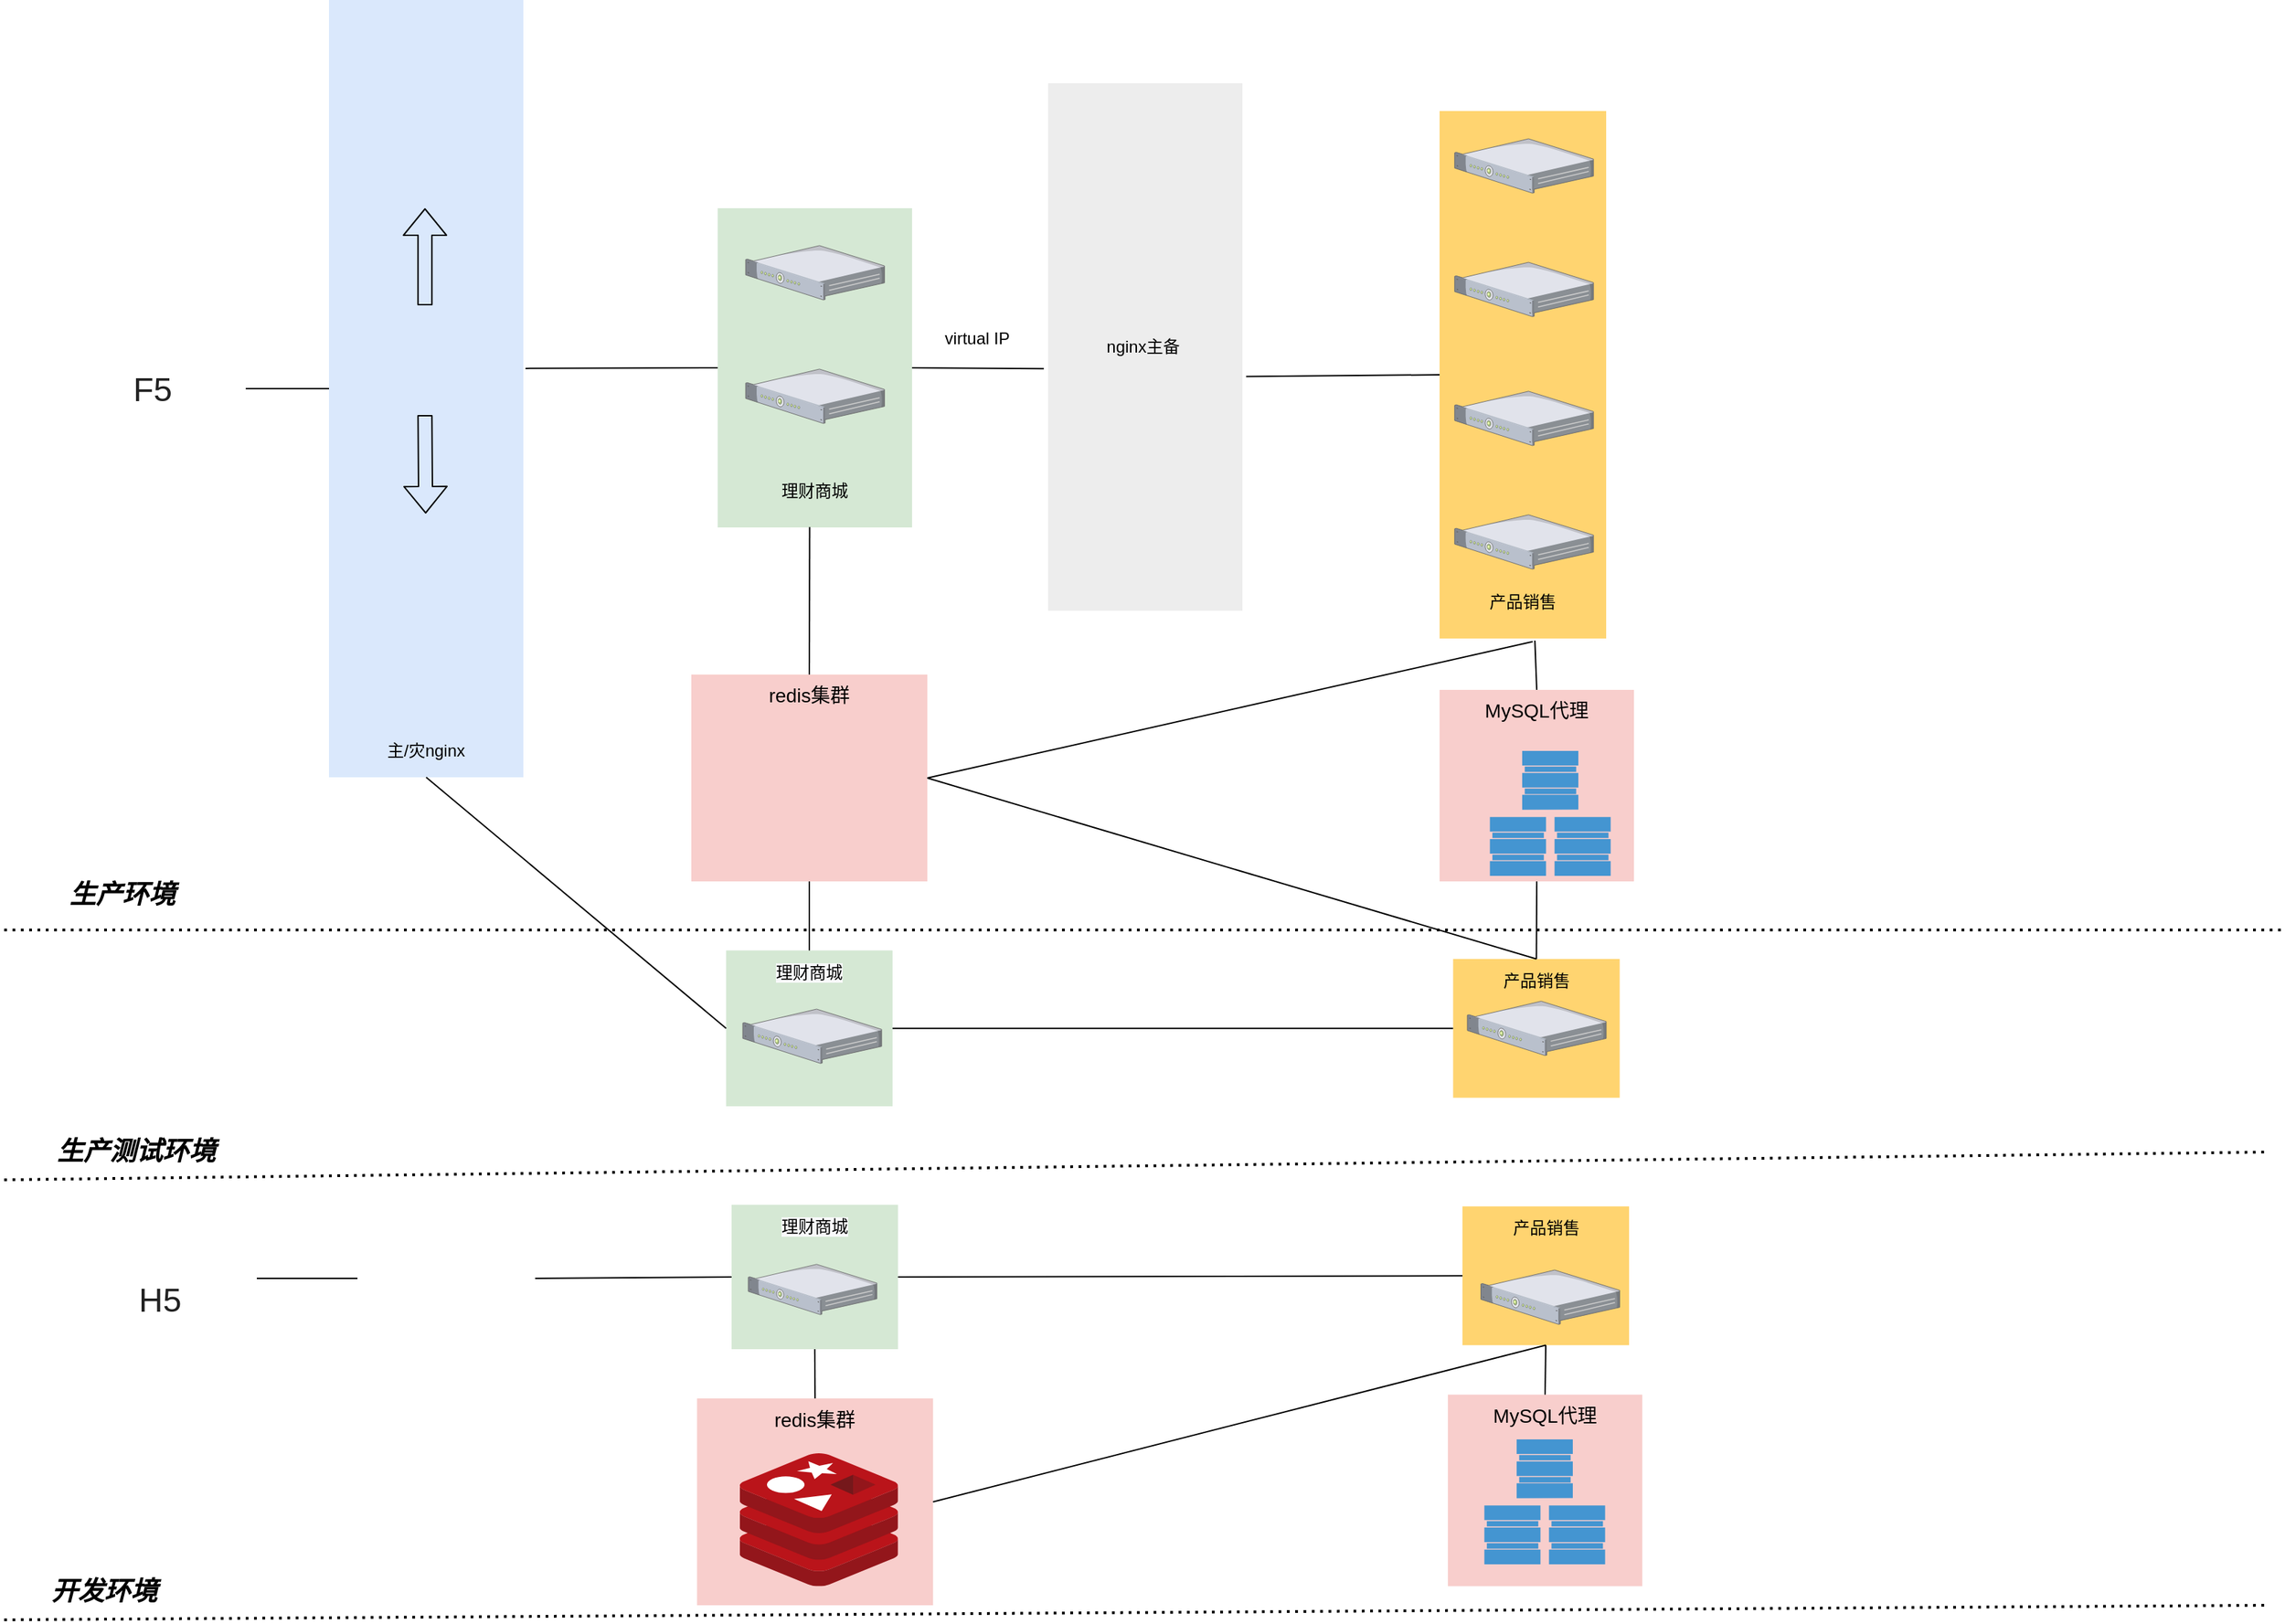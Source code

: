 <mxfile version="14.9.5" type="github">
  <diagram name="Page-1" id="e3a06f82-3646-2815-327d-82caf3d4e204">
    <mxGraphModel dx="3128" dy="633" grid="1" gridSize="10" guides="1" tooltips="1" connect="1" arrows="1" fold="1" page="1" pageScale="1.5" pageWidth="1169" pageHeight="826" background="none" math="0" shadow="0">
      <root>
        <mxCell id="0" style=";html=1;" />
        <mxCell id="1" style=";html=1;" parent="0" />
        <mxCell id="81p-GkbOqXq8LAXijxVz-116" value="MySQL代理" style="whiteSpace=wrap;html=1;fillColor=#f8cecc;fontSize=14;strokeColor=none;verticalAlign=top;" vertex="1" parent="1">
          <mxGeometry x="1120" y="2264.76" width="140" height="138" as="geometry" />
        </mxCell>
        <mxCell id="81p-GkbOqXq8LAXijxVz-117" value="redis集群" style="whiteSpace=wrap;html=1;fillColor=#f8cecc;fontSize=14;strokeColor=none;verticalAlign=top;" vertex="1" parent="1">
          <mxGeometry x="579.13" y="2267.5" width="170" height="149" as="geometry" />
        </mxCell>
        <mxCell id="81p-GkbOqXq8LAXijxVz-94" value="MySQL代理" style="whiteSpace=wrap;html=1;fillColor=#f8cecc;fontSize=14;strokeColor=none;verticalAlign=top;" vertex="1" parent="1">
          <mxGeometry x="1114" y="1757" width="140" height="138" as="geometry" />
        </mxCell>
        <mxCell id="81p-GkbOqXq8LAXijxVz-93" value="redis集群" style="whiteSpace=wrap;html=1;fillColor=#f8cecc;fontSize=14;strokeColor=none;verticalAlign=top;" vertex="1" parent="1">
          <mxGeometry x="575" y="1746" width="170" height="149" as="geometry" />
        </mxCell>
        <mxCell id="81p-GkbOqXq8LAXijxVz-89" value="&lt;span style=&quot;font-size: 12px ; text-align: left&quot;&gt;产品销售&lt;/span&gt;" style="whiteSpace=wrap;html=1;fillColor=#FFD470;gradientColor=none;fontSize=14;strokeColor=none;verticalAlign=top;" vertex="1" parent="1">
          <mxGeometry x="1123.75" y="1950.87" width="120" height="100" as="geometry" />
        </mxCell>
        <mxCell id="81p-GkbOqXq8LAXijxVz-88" value="&lt;span style=&quot;color: rgb(0 , 0 , 0) ; font-family: &amp;#34;helvetica&amp;#34; ; font-size: 12px ; font-style: normal ; font-weight: 400 ; letter-spacing: normal ; text-align: left ; text-indent: 0px ; text-transform: none ; word-spacing: 0px ; background-color: rgb(248 , 249 , 250) ; display: inline ; float: none&quot;&gt;理财商城&lt;/span&gt;&lt;br&gt;" style="whiteSpace=wrap;html=1;fillColor=#d5e8d4;fontSize=14;strokeColor=none;verticalAlign=top;" vertex="1" parent="1">
          <mxGeometry x="600.07" y="1944.73" width="119.87" height="112.27" as="geometry" />
        </mxCell>
        <mxCell id="81p-GkbOqXq8LAXijxVz-80" value="" style="whiteSpace=wrap;html=1;fillColor=#FFD470;gradientColor=none;fontSize=14;strokeColor=none;verticalAlign=top;" vertex="1" parent="1">
          <mxGeometry x="1114" y="1340" width="120" height="380" as="geometry" />
        </mxCell>
        <mxCell id="81p-GkbOqXq8LAXijxVz-77" value="" style="whiteSpace=wrap;html=1;fillColor=#d5e8d4;fontSize=14;strokeColor=none;verticalAlign=top;" vertex="1" parent="1">
          <mxGeometry x="594" y="1410" width="140" height="230" as="geometry" />
        </mxCell>
        <mxCell id="81p-GkbOqXq8LAXijxVz-75" value="" style="whiteSpace=wrap;html=1;fillColor=#EDEDED;fontSize=14;strokeColor=none;verticalAlign=top;" vertex="1" parent="1">
          <mxGeometry x="832" y="1320" width="140" height="380" as="geometry" />
        </mxCell>
        <mxCell id="81p-GkbOqXq8LAXijxVz-73" value="" style="whiteSpace=wrap;html=1;fillColor=#dae8fc;fontSize=14;strokeColor=none;verticalAlign=top;" vertex="1" parent="1">
          <mxGeometry x="314" y="1260" width="140" height="560" as="geometry" />
        </mxCell>
        <mxCell id="81p-GkbOqXq8LAXijxVz-5" value="" style="shape=image;html=1;verticalAlign=top;verticalLabelPosition=bottom;labelBackgroundColor=#ffffff;imageAspect=0;aspect=fixed;image=https://cdn4.iconfinder.com/data/icons/logos-brands-5/24/nginx-128.png" vertex="1" parent="1">
          <mxGeometry x="319.63" y="1270" width="128" height="128" as="geometry" />
        </mxCell>
        <mxCell id="81p-GkbOqXq8LAXijxVz-6" value="" style="shape=image;html=1;verticalAlign=top;verticalLabelPosition=bottom;labelBackgroundColor=#ffffff;imageAspect=0;aspect=fixed;image=https://cdn4.iconfinder.com/data/icons/logos-brands-5/24/nginx-128.png" vertex="1" parent="1">
          <mxGeometry x="319.63" y="1640" width="128" height="128" as="geometry" />
        </mxCell>
        <mxCell id="81p-GkbOqXq8LAXijxVz-7" value="" style="shape=image;html=1;verticalAlign=top;verticalLabelPosition=bottom;labelBackgroundColor=#ffffff;imageAspect=0;aspect=fixed;image=https://cdn4.iconfinder.com/data/icons/logos-brands-5/24/nginx-128.png" vertex="1" parent="1">
          <mxGeometry x="334.5" y="2117" width="128" height="128" as="geometry" />
        </mxCell>
        <mxCell id="81p-GkbOqXq8LAXijxVz-11" value="" style="shape=flexArrow;endArrow=classic;html=1;" edge="1" parent="1">
          <mxGeometry width="50" height="50" relative="1" as="geometry">
            <mxPoint x="383.13" y="1480" as="sourcePoint" />
            <mxPoint x="383.13" y="1410" as="targetPoint" />
          </mxGeometry>
        </mxCell>
        <mxCell id="81p-GkbOqXq8LAXijxVz-12" value="" style="shape=flexArrow;endArrow=classic;html=1;" edge="1" parent="1">
          <mxGeometry width="50" height="50" relative="1" as="geometry">
            <mxPoint x="383.13" y="1559" as="sourcePoint" />
            <mxPoint x="383.63" y="1630" as="targetPoint" />
          </mxGeometry>
        </mxCell>
        <mxCell id="81p-GkbOqXq8LAXijxVz-13" value="" style="verticalLabelPosition=bottom;aspect=fixed;html=1;verticalAlign=top;strokeColor=none;align=center;outlineConnect=0;shape=mxgraph.citrix.1u_2u_server;" vertex="1" parent="1">
          <mxGeometry x="614.13" y="1436.95" width="100" height="39.1" as="geometry" />
        </mxCell>
        <mxCell id="81p-GkbOqXq8LAXijxVz-14" value="" style="verticalLabelPosition=bottom;aspect=fixed;html=1;verticalAlign=top;strokeColor=none;align=center;outlineConnect=0;shape=mxgraph.citrix.1u_2u_server;" vertex="1" parent="1">
          <mxGeometry x="614.13" y="1525.95" width="100" height="39.1" as="geometry" />
        </mxCell>
        <mxCell id="81p-GkbOqXq8LAXijxVz-15" value="" style="shape=image;html=1;verticalAlign=top;verticalLabelPosition=bottom;labelBackgroundColor=#ffffff;imageAspect=0;aspect=fixed;image=https://cdn4.iconfinder.com/data/icons/logos-brands-5/24/nginx-128.png" vertex="1" parent="1">
          <mxGeometry x="838" y="1330" width="128" height="128" as="geometry" />
        </mxCell>
        <mxCell id="81p-GkbOqXq8LAXijxVz-16" value="" style="shape=image;html=1;verticalAlign=top;verticalLabelPosition=bottom;labelBackgroundColor=#ffffff;imageAspect=0;aspect=fixed;image=https://cdn4.iconfinder.com/data/icons/logos-brands-5/24/nginx-128.png" vertex="1" parent="1">
          <mxGeometry x="842" y="1561" width="128" height="128" as="geometry" />
        </mxCell>
        <mxCell id="81p-GkbOqXq8LAXijxVz-17" value="" style="verticalLabelPosition=bottom;aspect=fixed;html=1;verticalAlign=top;strokeColor=none;align=center;outlineConnect=0;shape=mxgraph.citrix.1u_2u_server;" vertex="1" parent="1">
          <mxGeometry x="1124.88" y="1360" width="100" height="39.1" as="geometry" />
        </mxCell>
        <mxCell id="81p-GkbOqXq8LAXijxVz-18" value="" style="verticalLabelPosition=bottom;aspect=fixed;html=1;verticalAlign=top;strokeColor=none;align=center;outlineConnect=0;shape=mxgraph.citrix.1u_2u_server;" vertex="1" parent="1">
          <mxGeometry x="1124.88" y="1449" width="100" height="39.1" as="geometry" />
        </mxCell>
        <mxCell id="81p-GkbOqXq8LAXijxVz-19" value="" style="verticalLabelPosition=bottom;aspect=fixed;html=1;verticalAlign=top;strokeColor=none;align=center;outlineConnect=0;shape=mxgraph.citrix.1u_2u_server;" vertex="1" parent="1">
          <mxGeometry x="1124.88" y="1541.9" width="100" height="39.1" as="geometry" />
        </mxCell>
        <mxCell id="81p-GkbOqXq8LAXijxVz-20" value="" style="verticalLabelPosition=bottom;aspect=fixed;html=1;verticalAlign=top;strokeColor=none;align=center;outlineConnect=0;shape=mxgraph.citrix.1u_2u_server;" vertex="1" parent="1">
          <mxGeometry x="1124.88" y="1630.9" width="100" height="39.1" as="geometry" />
        </mxCell>
        <mxCell id="81p-GkbOqXq8LAXijxVz-26" value="" style="verticalLabelPosition=bottom;aspect=fixed;html=1;verticalAlign=top;strokeColor=none;align=center;outlineConnect=0;shape=mxgraph.citrix.1u_2u_server;" vertex="1" parent="1">
          <mxGeometry x="612.07" y="1987" width="100" height="39.1" as="geometry" />
        </mxCell>
        <mxCell id="81p-GkbOqXq8LAXijxVz-27" value="" style="endArrow=none;html=1;dashed=1;dashPattern=1 2;strokeWidth=2;" edge="1" parent="1">
          <mxGeometry width="50" height="50" relative="1" as="geometry">
            <mxPoint x="80" y="1930" as="sourcePoint" />
            <mxPoint x="1720" y="1930" as="targetPoint" />
          </mxGeometry>
        </mxCell>
        <mxCell id="81p-GkbOqXq8LAXijxVz-28" value="" style="endArrow=none;html=1;dashed=1;dashPattern=1 2;strokeWidth=2;" edge="1" parent="1">
          <mxGeometry width="50" height="50" relative="1" as="geometry">
            <mxPoint x="80" y="2110" as="sourcePoint" />
            <mxPoint x="1710" y="2090" as="targetPoint" />
          </mxGeometry>
        </mxCell>
        <mxCell id="81p-GkbOqXq8LAXijxVz-29" value="" style="verticalLabelPosition=bottom;aspect=fixed;html=1;verticalAlign=top;strokeColor=none;align=center;outlineConnect=0;shape=mxgraph.citrix.1u_2u_server;" vertex="1" parent="1">
          <mxGeometry x="1134" y="1981.32" width="100" height="39.1" as="geometry" />
        </mxCell>
        <mxCell id="81p-GkbOqXq8LAXijxVz-33" value="" style="group" vertex="1" connectable="0" parent="1">
          <mxGeometry x="134" y="2117" width="141" height="128" as="geometry" />
        </mxCell>
        <mxCell id="81p-GkbOqXq8LAXijxVz-34" value="" style="shape=image;html=1;verticalAlign=top;verticalLabelPosition=bottom;labelBackgroundColor=#ffffff;imageAspect=0;aspect=fixed;image=https://cdn3.iconfinder.com/data/icons/streamline-icon-set-free-pack/48/Streamline-17-128.png" vertex="1" parent="81p-GkbOqXq8LAXijxVz-33">
          <mxGeometry width="128" height="128" as="geometry" />
        </mxCell>
        <mxCell id="81p-GkbOqXq8LAXijxVz-35" value="&lt;font color=&quot;#222222&quot; face=&quot;arial, sans-serif&quot;&gt;&lt;span style=&quot;font-size: 24px ; background-color: rgb(255 , 255 , 255)&quot;&gt;H5&lt;/span&gt;&lt;/font&gt;" style="text;whiteSpace=wrap;html=1;" vertex="1" parent="81p-GkbOqXq8LAXijxVz-33">
          <mxGeometry x="41" y="58.9" width="39" height="30" as="geometry" />
        </mxCell>
        <mxCell id="81p-GkbOqXq8LAXijxVz-37" value="" style="shape=image;html=1;verticalAlign=top;verticalLabelPosition=bottom;labelBackgroundColor=#ffffff;imageAspect=0;aspect=fixed;image=https://cdn2.iconfinder.com/data/icons/stilllife/48x48/filesystems/gnome-fs-nfs.png" vertex="1" parent="1">
          <mxGeometry x="359.63" y="1493.9" width="48" height="48" as="geometry" />
        </mxCell>
        <mxCell id="81p-GkbOqXq8LAXijxVz-50" value="" style="aspect=fixed;html=1;points=[];align=center;image;fontSize=12;image=img/lib/mscae/Cache_Redis_Product.svg;" vertex="1" parent="1">
          <mxGeometry x="609.87" y="2307" width="114" height="95.76" as="geometry" />
        </mxCell>
        <mxCell id="81p-GkbOqXq8LAXijxVz-51" value="" style="shape=image;html=1;verticalAlign=top;verticalLabelPosition=bottom;labelBackgroundColor=#ffffff;imageAspect=0;aspect=fixed;image=https://cdn4.iconfinder.com/data/icons/redis-2/1451/Untitled-2-128.png" vertex="1" parent="1">
          <mxGeometry x="598.07" y="1765" width="128" height="128" as="geometry" />
        </mxCell>
        <mxCell id="81p-GkbOqXq8LAXijxVz-53" value="" style="shadow=0;dashed=0;html=1;strokeColor=none;fillColor=#4495D1;labelPosition=center;verticalLabelPosition=bottom;verticalAlign=top;align=center;outlineConnect=0;shape=mxgraph.veeam.storage_cluster;" vertex="1" parent="1">
          <mxGeometry x="1146.25" y="2297" width="87" height="90" as="geometry" />
        </mxCell>
        <mxCell id="81p-GkbOqXq8LAXijxVz-57" value="理财商城" style="text;whiteSpace=wrap;html=1;" vertex="1" parent="1">
          <mxGeometry x="638" y="1600" width="70" height="30" as="geometry" />
        </mxCell>
        <mxCell id="81p-GkbOqXq8LAXijxVz-58" value="产品销售" style="text;whiteSpace=wrap;html=1;" vertex="1" parent="1">
          <mxGeometry x="1148.38" y="1680" width="70" height="30" as="geometry" />
        </mxCell>
        <mxCell id="81p-GkbOqXq8LAXijxVz-68" value="nginx主备" style="text;html=1;strokeColor=none;fillColor=none;align=center;verticalAlign=middle;whiteSpace=wrap;rounded=0;dashed=1;" vertex="1" parent="1">
          <mxGeometry x="867" y="1500" width="67" height="20" as="geometry" />
        </mxCell>
        <mxCell id="81p-GkbOqXq8LAXijxVz-74" value="主/灾nginx" style="text;html=1;strokeColor=none;fillColor=none;align=center;verticalAlign=middle;whiteSpace=wrap;rounded=0;dashed=1;" vertex="1" parent="1">
          <mxGeometry x="347.88" y="1791" width="71.5" height="20" as="geometry" />
        </mxCell>
        <mxCell id="81p-GkbOqXq8LAXijxVz-83" value="" style="group" vertex="1" connectable="0" parent="1">
          <mxGeometry x="130" y="1461" width="141" height="128" as="geometry" />
        </mxCell>
        <mxCell id="81p-GkbOqXq8LAXijxVz-84" value="" style="shape=image;html=1;verticalAlign=top;verticalLabelPosition=bottom;labelBackgroundColor=#ffffff;imageAspect=0;aspect=fixed;image=https://cdn3.iconfinder.com/data/icons/streamline-icon-set-free-pack/48/Streamline-17-128.png" vertex="1" parent="81p-GkbOqXq8LAXijxVz-83">
          <mxGeometry width="128" height="128" as="geometry" />
        </mxCell>
        <mxCell id="81p-GkbOqXq8LAXijxVz-85" value="&lt;font color=&quot;#222222&quot; face=&quot;arial, sans-serif&quot;&gt;&lt;span style=&quot;font-size: 24px ; background-color: rgb(255 , 255 , 255)&quot;&gt;F5&lt;/span&gt;&lt;/font&gt;" style="text;whiteSpace=wrap;html=1;" vertex="1" parent="81p-GkbOqXq8LAXijxVz-83">
          <mxGeometry x="41" y="58.9" width="29" height="30" as="geometry" />
        </mxCell>
        <mxCell id="81p-GkbOqXq8LAXijxVz-99" value="" style="endArrow=none;html=1;exitX=0.5;exitY=0;exitDx=0;exitDy=0;entryX=0.572;entryY=1.004;entryDx=0;entryDy=0;entryPerimeter=0;" edge="1" parent="1" source="81p-GkbOqXq8LAXijxVz-94" target="81p-GkbOqXq8LAXijxVz-80">
          <mxGeometry width="50" height="50" relative="1" as="geometry">
            <mxPoint x="984" y="1787" as="sourcePoint" />
            <mxPoint x="1034" y="1737" as="targetPoint" />
          </mxGeometry>
        </mxCell>
        <mxCell id="81p-GkbOqXq8LAXijxVz-100" value="" style="endArrow=none;html=1;entryX=0.559;entryY=1.006;entryDx=0;entryDy=0;entryPerimeter=0;exitX=1;exitY=0.5;exitDx=0;exitDy=0;" edge="1" parent="1" source="81p-GkbOqXq8LAXijxVz-93" target="81p-GkbOqXq8LAXijxVz-80">
          <mxGeometry width="50" height="50" relative="1" as="geometry">
            <mxPoint x="1024" y="1797" as="sourcePoint" />
            <mxPoint x="1074" y="1747" as="targetPoint" />
          </mxGeometry>
        </mxCell>
        <mxCell id="81p-GkbOqXq8LAXijxVz-101" value="" style="endArrow=none;html=1;entryX=0.473;entryY=0.999;entryDx=0;entryDy=0;entryPerimeter=0;exitX=0.5;exitY=0;exitDx=0;exitDy=0;" edge="1" parent="1" source="81p-GkbOqXq8LAXijxVz-93" target="81p-GkbOqXq8LAXijxVz-77">
          <mxGeometry width="50" height="50" relative="1" as="geometry">
            <mxPoint x="684" y="1747" as="sourcePoint" />
            <mxPoint x="734" y="1697" as="targetPoint" />
          </mxGeometry>
        </mxCell>
        <mxCell id="81p-GkbOqXq8LAXijxVz-102" value="" style="endArrow=none;html=1;exitX=0.5;exitY=0;exitDx=0;exitDy=0;entryX=0.5;entryY=1;entryDx=0;entryDy=0;" edge="1" parent="1" source="81p-GkbOqXq8LAXijxVz-88" target="81p-GkbOqXq8LAXijxVz-93">
          <mxGeometry width="50" height="50" relative="1" as="geometry">
            <mxPoint x="824" y="2007" as="sourcePoint" />
            <mxPoint x="874" y="1957" as="targetPoint" />
          </mxGeometry>
        </mxCell>
        <mxCell id="81p-GkbOqXq8LAXijxVz-103" value="" style="endArrow=none;html=1;exitX=1;exitY=0.5;exitDx=0;exitDy=0;entryX=0;entryY=0.5;entryDx=0;entryDy=0;" edge="1" parent="1" source="81p-GkbOqXq8LAXijxVz-88" target="81p-GkbOqXq8LAXijxVz-89">
          <mxGeometry width="50" height="50" relative="1" as="geometry">
            <mxPoint x="814" y="2037" as="sourcePoint" />
            <mxPoint x="864" y="1987" as="targetPoint" />
          </mxGeometry>
        </mxCell>
        <mxCell id="81p-GkbOqXq8LAXijxVz-104" value="" style="endArrow=none;html=1;exitX=0.5;exitY=0;exitDx=0;exitDy=0;entryX=0.5;entryY=1;entryDx=0;entryDy=0;" edge="1" parent="1" source="81p-GkbOqXq8LAXijxVz-89" target="81p-GkbOqXq8LAXijxVz-94">
          <mxGeometry width="50" height="50" relative="1" as="geometry">
            <mxPoint x="1004" y="1987" as="sourcePoint" />
            <mxPoint x="1054" y="1937" as="targetPoint" />
          </mxGeometry>
        </mxCell>
        <mxCell id="81p-GkbOqXq8LAXijxVz-105" value="" style="endArrow=none;html=1;entryX=0.5;entryY=0;entryDx=0;entryDy=0;exitX=1;exitY=0.5;exitDx=0;exitDy=0;" edge="1" parent="1" source="81p-GkbOqXq8LAXijxVz-93" target="81p-GkbOqXq8LAXijxVz-89">
          <mxGeometry width="50" height="50" relative="1" as="geometry">
            <mxPoint x="974" y="1987" as="sourcePoint" />
            <mxPoint x="1024" y="1937" as="targetPoint" />
          </mxGeometry>
        </mxCell>
        <mxCell id="81p-GkbOqXq8LAXijxVz-106" value="" style="endArrow=none;html=1;entryX=0;entryY=0.5;entryDx=0;entryDy=0;exitX=0.5;exitY=1;exitDx=0;exitDy=0;" edge="1" parent="1" source="81p-GkbOqXq8LAXijxVz-73" target="81p-GkbOqXq8LAXijxVz-88">
          <mxGeometry width="50" height="50" relative="1" as="geometry">
            <mxPoint x="444" y="1997" as="sourcePoint" />
            <mxPoint x="494" y="1947" as="targetPoint" />
          </mxGeometry>
        </mxCell>
        <mxCell id="81p-GkbOqXq8LAXijxVz-107" value="" style="endArrow=none;html=1;exitX=1.011;exitY=0.474;exitDx=0;exitDy=0;entryX=0;entryY=0.5;entryDx=0;entryDy=0;exitPerimeter=0;" edge="1" parent="1" source="81p-GkbOqXq8LAXijxVz-73" target="81p-GkbOqXq8LAXijxVz-77">
          <mxGeometry width="50" height="50" relative="1" as="geometry">
            <mxPoint x="524" y="1557" as="sourcePoint" />
            <mxPoint x="574" y="1507" as="targetPoint" />
          </mxGeometry>
        </mxCell>
        <mxCell id="81p-GkbOqXq8LAXijxVz-108" value="" style="endArrow=none;html=1;exitX=1;exitY=0.5;exitDx=0;exitDy=0;entryX=-0.022;entryY=0.541;entryDx=0;entryDy=0;entryPerimeter=0;" edge="1" parent="1" source="81p-GkbOqXq8LAXijxVz-77" target="81p-GkbOqXq8LAXijxVz-75">
          <mxGeometry width="50" height="50" relative="1" as="geometry">
            <mxPoint x="774" y="1557" as="sourcePoint" />
            <mxPoint x="824" y="1507" as="targetPoint" />
          </mxGeometry>
        </mxCell>
        <mxCell id="81p-GkbOqXq8LAXijxVz-109" value="" style="endArrow=none;html=1;exitX=1.019;exitY=0.556;exitDx=0;exitDy=0;exitPerimeter=0;entryX=0;entryY=0.5;entryDx=0;entryDy=0;" edge="1" parent="1" source="81p-GkbOqXq8LAXijxVz-75" target="81p-GkbOqXq8LAXijxVz-80">
          <mxGeometry width="50" height="50" relative="1" as="geometry">
            <mxPoint x="1034" y="1577" as="sourcePoint" />
            <mxPoint x="1084" y="1527" as="targetPoint" />
          </mxGeometry>
        </mxCell>
        <mxCell id="81p-GkbOqXq8LAXijxVz-110" value="virtual IP" style="text;html=1;strokeColor=none;fillColor=none;align=center;verticalAlign=middle;whiteSpace=wrap;rounded=0;dashed=1;" vertex="1" parent="1">
          <mxGeometry x="755.5" y="1493.9" width="50" height="20" as="geometry" />
        </mxCell>
        <mxCell id="81p-GkbOqXq8LAXijxVz-113" value="" style="group" vertex="1" connectable="0" parent="1">
          <mxGeometry x="604" y="2128" width="119.87" height="104" as="geometry" />
        </mxCell>
        <mxCell id="81p-GkbOqXq8LAXijxVz-111" value="&lt;span style=&quot;color: rgb(0 , 0 , 0) ; font-family: &amp;#34;helvetica&amp;#34; ; font-size: 12px ; font-style: normal ; font-weight: 400 ; letter-spacing: normal ; text-align: left ; text-indent: 0px ; text-transform: none ; word-spacing: 0px ; background-color: rgb(248 , 249 , 250) ; display: inline ; float: none&quot;&gt;理财商城&lt;/span&gt;&lt;br&gt;" style="whiteSpace=wrap;html=1;fillColor=#d5e8d4;fontSize=14;strokeColor=none;verticalAlign=top;" vertex="1" parent="81p-GkbOqXq8LAXijxVz-113">
          <mxGeometry width="119.87" height="104.0" as="geometry" />
        </mxCell>
        <mxCell id="81p-GkbOqXq8LAXijxVz-112" value="" style="verticalLabelPosition=bottom;aspect=fixed;html=1;verticalAlign=top;strokeColor=none;align=center;outlineConnect=0;shape=mxgraph.citrix.1u_2u_server;" vertex="1" parent="81p-GkbOqXq8LAXijxVz-113">
          <mxGeometry x="12.0" y="42.862" width="92.634" height="36.22" as="geometry" />
        </mxCell>
        <mxCell id="81p-GkbOqXq8LAXijxVz-114" value="&lt;span style=&quot;font-size: 12px ; text-align: left&quot;&gt;产品销售&lt;/span&gt;" style="whiteSpace=wrap;html=1;fillColor=#FFD470;gradientColor=none;fontSize=14;strokeColor=none;verticalAlign=top;" vertex="1" parent="1">
          <mxGeometry x="1130.5" y="2129.14" width="120" height="100" as="geometry" />
        </mxCell>
        <mxCell id="81p-GkbOqXq8LAXijxVz-115" value="" style="verticalLabelPosition=bottom;aspect=fixed;html=1;verticalAlign=top;strokeColor=none;align=center;outlineConnect=0;shape=mxgraph.citrix.1u_2u_server;" vertex="1" parent="1">
          <mxGeometry x="1143.75" y="2175.0" width="100" height="39.1" as="geometry" />
        </mxCell>
        <mxCell id="81p-GkbOqXq8LAXijxVz-118" value="" style="shadow=0;dashed=0;html=1;strokeColor=none;fillColor=#4495D1;labelPosition=center;verticalLabelPosition=bottom;verticalAlign=top;align=center;outlineConnect=0;shape=mxgraph.veeam.storage_cluster;" vertex="1" parent="1">
          <mxGeometry x="1150.25" y="1801" width="87" height="90" as="geometry" />
        </mxCell>
        <mxCell id="81p-GkbOqXq8LAXijxVz-119" value="" style="endArrow=none;html=1;strokeWidth=1;entryX=0;entryY=0.5;entryDx=0;entryDy=0;" edge="1" parent="1" target="81p-GkbOqXq8LAXijxVz-73">
          <mxGeometry width="50" height="50" relative="1" as="geometry">
            <mxPoint x="254" y="1540" as="sourcePoint" />
            <mxPoint x="234" y="1687" as="targetPoint" />
          </mxGeometry>
        </mxCell>
        <mxCell id="81p-GkbOqXq8LAXijxVz-120" value="" style="endArrow=none;html=1;strokeWidth=1;exitX=1;exitY=0.5;exitDx=0;exitDy=0;entryX=0;entryY=0.5;entryDx=0;entryDy=0;" edge="1" parent="1" source="81p-GkbOqXq8LAXijxVz-34" target="81p-GkbOqXq8LAXijxVz-7">
          <mxGeometry width="50" height="50" relative="1" as="geometry">
            <mxPoint x="354" y="2337" as="sourcePoint" />
            <mxPoint x="404" y="2287" as="targetPoint" />
          </mxGeometry>
        </mxCell>
        <mxCell id="81p-GkbOqXq8LAXijxVz-121" value="" style="endArrow=none;html=1;strokeWidth=1;exitX=1;exitY=0.5;exitDx=0;exitDy=0;entryX=0;entryY=0.5;entryDx=0;entryDy=0;" edge="1" parent="1" source="81p-GkbOqXq8LAXijxVz-7" target="81p-GkbOqXq8LAXijxVz-111">
          <mxGeometry width="50" height="50" relative="1" as="geometry">
            <mxPoint x="504" y="2197" as="sourcePoint" />
            <mxPoint x="554" y="2147" as="targetPoint" />
          </mxGeometry>
        </mxCell>
        <mxCell id="81p-GkbOqXq8LAXijxVz-122" value="" style="endArrow=none;html=1;strokeWidth=1;exitX=1;exitY=0.5;exitDx=0;exitDy=0;entryX=0;entryY=0.5;entryDx=0;entryDy=0;" edge="1" parent="1" source="81p-GkbOqXq8LAXijxVz-111" target="81p-GkbOqXq8LAXijxVz-114">
          <mxGeometry width="50" height="50" relative="1" as="geometry">
            <mxPoint x="844" y="2207" as="sourcePoint" />
            <mxPoint x="894" y="2157" as="targetPoint" />
          </mxGeometry>
        </mxCell>
        <mxCell id="81p-GkbOqXq8LAXijxVz-124" value="" style="endArrow=none;html=1;strokeWidth=1;exitX=0.5;exitY=0;exitDx=0;exitDy=0;entryX=0.5;entryY=1;entryDx=0;entryDy=0;" edge="1" parent="1" source="81p-GkbOqXq8LAXijxVz-116" target="81p-GkbOqXq8LAXijxVz-114">
          <mxGeometry width="50" height="50" relative="1" as="geometry">
            <mxPoint x="1004" y="2267" as="sourcePoint" />
            <mxPoint x="1054" y="2217" as="targetPoint" />
          </mxGeometry>
        </mxCell>
        <mxCell id="81p-GkbOqXq8LAXijxVz-125" value="" style="endArrow=none;html=1;strokeWidth=1;exitX=0.5;exitY=0;exitDx=0;exitDy=0;entryX=0.5;entryY=1;entryDx=0;entryDy=0;" edge="1" parent="1" source="81p-GkbOqXq8LAXijxVz-117" target="81p-GkbOqXq8LAXijxVz-111">
          <mxGeometry width="50" height="50" relative="1" as="geometry">
            <mxPoint x="844" y="2277" as="sourcePoint" />
            <mxPoint x="668" y="2247" as="targetPoint" />
          </mxGeometry>
        </mxCell>
        <mxCell id="81p-GkbOqXq8LAXijxVz-126" value="" style="endArrow=none;html=1;strokeWidth=1;exitX=1;exitY=0.5;exitDx=0;exitDy=0;entryX=0.5;entryY=1;entryDx=0;entryDy=0;" edge="1" parent="1" source="81p-GkbOqXq8LAXijxVz-117" target="81p-GkbOqXq8LAXijxVz-114">
          <mxGeometry width="50" height="50" relative="1" as="geometry">
            <mxPoint x="864" y="2307" as="sourcePoint" />
            <mxPoint x="914" y="2257" as="targetPoint" />
          </mxGeometry>
        </mxCell>
        <mxCell id="81p-GkbOqXq8LAXijxVz-127" value="&lt;font style=&quot;font-size: 19px&quot;&gt;&lt;b&gt;&lt;i&gt;生产环境&lt;/i&gt;&lt;/b&gt;&lt;/font&gt;" style="text;html=1;strokeColor=none;fillColor=none;align=center;verticalAlign=middle;whiteSpace=wrap;rounded=0;dashed=1;strokeWidth=1;" vertex="1" parent="1">
          <mxGeometry x="90" y="1895" width="150" height="20" as="geometry" />
        </mxCell>
        <mxCell id="81p-GkbOqXq8LAXijxVz-128" value="&lt;font style=&quot;font-size: 19px&quot;&gt;&lt;b&gt;&lt;i&gt;生产测试环境&lt;/i&gt;&lt;/b&gt;&lt;/font&gt;" style="text;html=1;strokeColor=none;fillColor=none;align=center;verticalAlign=middle;whiteSpace=wrap;rounded=0;dashed=1;strokeWidth=1;" vertex="1" parent="1">
          <mxGeometry x="100" y="2080" width="150" height="20" as="geometry" />
        </mxCell>
        <mxCell id="81p-GkbOqXq8LAXijxVz-130" value="" style="endArrow=none;html=1;dashed=1;dashPattern=1 2;strokeWidth=2;" edge="1" parent="1">
          <mxGeometry width="50" height="50" relative="1" as="geometry">
            <mxPoint x="80" y="2427" as="sourcePoint" />
            <mxPoint x="1710" y="2416.5" as="targetPoint" />
          </mxGeometry>
        </mxCell>
        <mxCell id="81p-GkbOqXq8LAXijxVz-132" value="&lt;font style=&quot;font-size: 19px&quot;&gt;&lt;b&gt;&lt;i&gt;开发环境&lt;/i&gt;&lt;/b&gt;&lt;/font&gt;" style="text;html=1;strokeColor=none;fillColor=none;align=center;verticalAlign=middle;whiteSpace=wrap;rounded=0;dashed=1;strokeWidth=1;" vertex="1" parent="1">
          <mxGeometry x="77" y="2396.5" width="150" height="20" as="geometry" />
        </mxCell>
      </root>
    </mxGraphModel>
  </diagram>
</mxfile>
